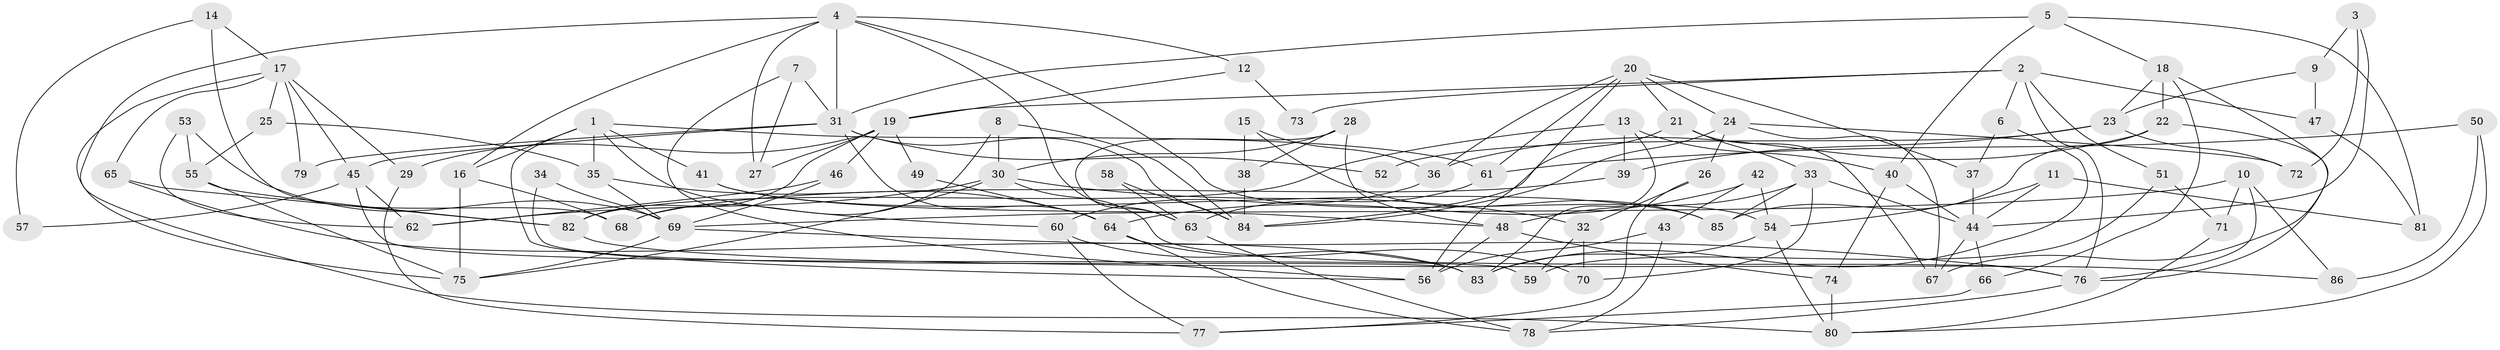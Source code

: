 // Generated by graph-tools (version 1.1) at 2025/51/03/09/25 04:51:56]
// undirected, 86 vertices, 172 edges
graph export_dot {
graph [start="1"]
  node [color=gray90,style=filled];
  1;
  2;
  3;
  4;
  5;
  6;
  7;
  8;
  9;
  10;
  11;
  12;
  13;
  14;
  15;
  16;
  17;
  18;
  19;
  20;
  21;
  22;
  23;
  24;
  25;
  26;
  27;
  28;
  29;
  30;
  31;
  32;
  33;
  34;
  35;
  36;
  37;
  38;
  39;
  40;
  41;
  42;
  43;
  44;
  45;
  46;
  47;
  48;
  49;
  50;
  51;
  52;
  53;
  54;
  55;
  56;
  57;
  58;
  59;
  60;
  61;
  62;
  63;
  64;
  65;
  66;
  67;
  68;
  69;
  70;
  71;
  72;
  73;
  74;
  75;
  76;
  77;
  78;
  79;
  80;
  81;
  82;
  83;
  84;
  85;
  86;
  1 -- 41;
  1 -- 60;
  1 -- 16;
  1 -- 35;
  1 -- 56;
  1 -- 61;
  2 -- 6;
  2 -- 76;
  2 -- 19;
  2 -- 47;
  2 -- 51;
  2 -- 73;
  3 -- 44;
  3 -- 72;
  3 -- 9;
  4 -- 31;
  4 -- 75;
  4 -- 12;
  4 -- 16;
  4 -- 27;
  4 -- 54;
  4 -- 63;
  5 -- 31;
  5 -- 18;
  5 -- 40;
  5 -- 81;
  6 -- 83;
  6 -- 37;
  7 -- 27;
  7 -- 56;
  7 -- 31;
  8 -- 30;
  8 -- 68;
  8 -- 84;
  9 -- 47;
  9 -- 23;
  10 -- 76;
  10 -- 69;
  10 -- 71;
  10 -- 86;
  11 -- 44;
  11 -- 54;
  11 -- 81;
  12 -- 19;
  12 -- 73;
  13 -- 82;
  13 -- 83;
  13 -- 39;
  13 -- 40;
  14 -- 17;
  14 -- 68;
  14 -- 57;
  15 -- 85;
  15 -- 36;
  15 -- 38;
  16 -- 68;
  16 -- 75;
  17 -- 45;
  17 -- 25;
  17 -- 29;
  17 -- 65;
  17 -- 79;
  17 -- 80;
  18 -- 67;
  18 -- 22;
  18 -- 23;
  18 -- 66;
  19 -- 46;
  19 -- 27;
  19 -- 29;
  19 -- 49;
  19 -- 82;
  20 -- 61;
  20 -- 24;
  20 -- 21;
  20 -- 36;
  20 -- 37;
  20 -- 56;
  21 -- 33;
  21 -- 67;
  21 -- 84;
  22 -- 36;
  22 -- 76;
  22 -- 85;
  23 -- 39;
  23 -- 52;
  23 -- 72;
  24 -- 84;
  24 -- 67;
  24 -- 26;
  24 -- 72;
  25 -- 55;
  25 -- 35;
  26 -- 32;
  26 -- 77;
  28 -- 38;
  28 -- 48;
  28 -- 30;
  28 -- 63;
  29 -- 77;
  30 -- 75;
  30 -- 32;
  30 -- 62;
  30 -- 76;
  31 -- 84;
  31 -- 45;
  31 -- 52;
  31 -- 64;
  31 -- 79;
  32 -- 59;
  32 -- 70;
  33 -- 44;
  33 -- 48;
  33 -- 70;
  33 -- 85;
  34 -- 83;
  34 -- 69;
  35 -- 64;
  35 -- 69;
  36 -- 60;
  37 -- 44;
  38 -- 84;
  39 -- 68;
  40 -- 44;
  40 -- 74;
  41 -- 48;
  41 -- 85;
  42 -- 43;
  42 -- 64;
  42 -- 54;
  43 -- 78;
  43 -- 56;
  44 -- 66;
  44 -- 67;
  45 -- 62;
  45 -- 57;
  45 -- 59;
  46 -- 62;
  46 -- 69;
  47 -- 81;
  48 -- 56;
  48 -- 74;
  49 -- 64;
  50 -- 80;
  50 -- 61;
  50 -- 86;
  51 -- 71;
  51 -- 59;
  53 -- 69;
  53 -- 55;
  53 -- 62;
  54 -- 80;
  54 -- 83;
  55 -- 75;
  55 -- 82;
  58 -- 63;
  58 -- 84;
  60 -- 83;
  60 -- 77;
  61 -- 63;
  63 -- 78;
  64 -- 70;
  64 -- 78;
  65 -- 82;
  65 -- 83;
  66 -- 77;
  69 -- 76;
  69 -- 75;
  71 -- 80;
  74 -- 80;
  76 -- 78;
  82 -- 86;
}
